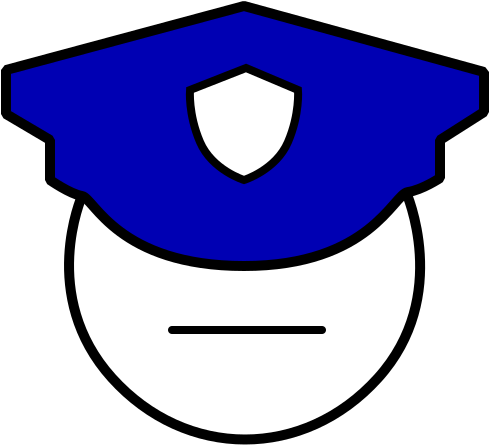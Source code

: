 <?xml version="1.0" encoding="UTF-8"?>
<dia:diagram xmlns:dia="http://www.lysator.liu.se/~alla/dia/">
  <dia:layer name="face" visible="true" connectable="true">
    <dia:object type="Standard - Beziergon" version="0" id="O0">
      <dia:attribute name="obj_pos">
        <dia:point val="33.5,10.8"/>
      </dia:attribute>
      <dia:attribute name="obj_bb">
        <dia:rectangle val="32.601,10.35;50.657,23.225"/>
      </dia:attribute>
      <dia:attribute name="bez_points">
        <dia:point val="33.5,10.8"/>
        <dia:point val="33.5,10.8"/>
        <dia:point val="31.3,15.8"/>
        <dia:point val="35,19.9"/>
        <dia:point val="38.7,24"/>
        <dia:point val="44.6,24"/>
        <dia:point val="48.3,19.9"/>
        <dia:point val="52,15.8"/>
        <dia:point val="49.7,10.6"/>
        <dia:point val="49.7,10.6"/>
        <dia:point val="49.7,10.6"/>
        <dia:point val="33.5,10.8"/>
      </dia:attribute>
      <dia:attribute name="corner_types">
        <dia:enum val="0"/>
        <dia:enum val="0"/>
        <dia:enum val="0"/>
        <dia:enum val="0"/>
        <dia:enum val="0"/>
      </dia:attribute>
      <dia:attribute name="line_width">
        <dia:real val="0.5"/>
      </dia:attribute>
      <dia:attribute name="show_background">
        <dia:boolean val="true"/>
      </dia:attribute>
    </dia:object>
    <dia:object type="Standard - Line" version="0" id="O1">
      <dia:attribute name="obj_pos">
        <dia:point val="38,17.5"/>
      </dia:attribute>
      <dia:attribute name="obj_bb">
        <dia:rectangle val="37.8,17.3;45.7,17.7"/>
      </dia:attribute>
      <dia:attribute name="conn_endpoints">
        <dia:point val="38,17.5"/>
        <dia:point val="45.5,17.5"/>
      </dia:attribute>
      <dia:attribute name="numcp">
        <dia:int val="1"/>
      </dia:attribute>
      <dia:attribute name="line_width">
        <dia:real val="0.4"/>
      </dia:attribute>
      <dia:attribute name="line_caps">
        <dia:enum val="1"/>
      </dia:attribute>
    </dia:object>
  </dia:layer>
  <dia:layer name="hat" visible="true" connectable="true" active="true">
    <dia:object type="Standard - Beziergon" version="0" id="O2">
      <dia:attribute name="obj_pos">
        <dia:point val="41.6,1.3"/>
      </dia:attribute>
      <dia:attribute name="obj_bb">
        <dia:rectangle val="29.45,1.05;53.85,14.55"/>
      </dia:attribute>
      <dia:attribute name="bez_points">
        <dia:point val="41.6,1.3"/>
        <dia:point val="41.6,1.3"/>
        <dia:point val="53.6,4.6"/>
        <dia:point val="53.6,4.6"/>
        <dia:point val="53.6,4.6"/>
        <dia:point val="53.6,6.6"/>
        <dia:point val="53.6,6.6"/>
        <dia:point val="53.6,6.6"/>
        <dia:point val="51.4,8"/>
        <dia:point val="51.4,8"/>
        <dia:point val="51.4,8"/>
        <dia:point val="51.4,9.9"/>
        <dia:point val="51.4,9.9"/>
        <dia:point val="51.4,9.9"/>
        <dia:point val="50.5,10.5"/>
        <dia:point val="49.789,10.604"/>
        <dia:point val="49.078,10.709"/>
        <dia:point val="47.9,14.3"/>
        <dia:point val="41.6,14.3"/>
        <dia:point val="35.3,14.3"/>
        <dia:point val="34.1,10.9"/>
        <dia:point val="33.5,10.8"/>
        <dia:point val="32.9,10.7"/>
        <dia:point val="31.9,10"/>
        <dia:point val="31.9,10"/>
        <dia:point val="31.9,10"/>
        <dia:point val="31.9,8"/>
        <dia:point val="31.9,8"/>
        <dia:point val="31.9,8"/>
        <dia:point val="29.7,6.7"/>
        <dia:point val="29.7,6.7"/>
        <dia:point val="29.7,6.7"/>
        <dia:point val="29.7,4.5"/>
        <dia:point val="29.7,4.5"/>
        <dia:point val="29.7,4.5"/>
        <dia:point val="41.6,1.3"/>
      </dia:attribute>
      <dia:attribute name="corner_types">
        <dia:enum val="0"/>
        <dia:enum val="0"/>
        <dia:enum val="0"/>
        <dia:enum val="0"/>
        <dia:enum val="0"/>
        <dia:enum val="0"/>
        <dia:enum val="0"/>
        <dia:enum val="0"/>
        <dia:enum val="0"/>
        <dia:enum val="0"/>
        <dia:enum val="0"/>
        <dia:enum val="0"/>
        <dia:enum val="0"/>
      </dia:attribute>
      <dia:attribute name="line_width">
        <dia:real val="0.5"/>
      </dia:attribute>
      <dia:attribute name="inner_color">
        <dia:color val="#0000b3ff"/>
      </dia:attribute>
      <dia:attribute name="show_background">
        <dia:boolean val="true"/>
      </dia:attribute>
      <dia:attribute name="line_join">
        <dia:enum val="2"/>
      </dia:attribute>
    </dia:object>
  </dia:layer>
  <dia:layer name="badge" visible="true" connectable="true">
    <dia:object type="Standard - Beziergon" version="0" id="O3">
      <dia:attribute name="obj_pos">
        <dia:point val="41.7,4.4"/>
      </dia:attribute>
      <dia:attribute name="obj_bb">
        <dia:rectangle val="38.694,4.214;44.506,10.2"/>
      </dia:attribute>
      <dia:attribute name="bez_points">
        <dia:point val="41.7,4.4"/>
        <dia:point val="41.7,4.4"/>
        <dia:point val="44.3,5.5"/>
        <dia:point val="44.3,5.5"/>
        <dia:point val="44.3,5.5"/>
        <dia:point val="44.4,6.7"/>
        <dia:point val="43.8,8.1"/>
        <dia:point val="43.2,9.5"/>
        <dia:point val="41.6,10"/>
        <dia:point val="41.6,10"/>
        <dia:point val="41.6,10"/>
        <dia:point val="40,9.5"/>
        <dia:point val="39.4,8.1"/>
        <dia:point val="38.8,6.7"/>
        <dia:point val="38.9,5.5"/>
        <dia:point val="38.9,5.5"/>
        <dia:point val="38.9,5.5"/>
        <dia:point val="41.7,4.4"/>
      </dia:attribute>
      <dia:attribute name="corner_types">
        <dia:enum val="0"/>
        <dia:enum val="0"/>
        <dia:enum val="0"/>
        <dia:enum val="0"/>
        <dia:enum val="0"/>
        <dia:enum val="0"/>
        <dia:enum val="0"/>
      </dia:attribute>
      <dia:attribute name="line_width">
        <dia:real val="0.4"/>
      </dia:attribute>
      <dia:attribute name="show_background">
        <dia:boolean val="true"/>
      </dia:attribute>
    </dia:object>
  </dia:layer>
</dia:diagram>
